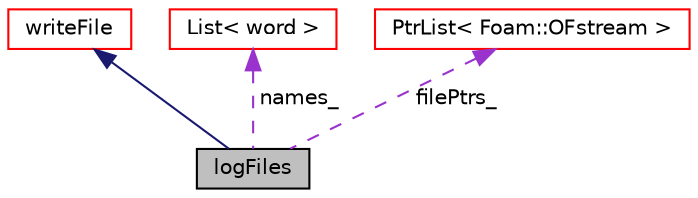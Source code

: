 digraph "logFiles"
{
  bgcolor="transparent";
  edge [fontname="Helvetica",fontsize="10",labelfontname="Helvetica",labelfontsize="10"];
  node [fontname="Helvetica",fontsize="10",shape=record];
  Node15 [label="logFiles",height=0.2,width=0.4,color="black", fillcolor="grey75", style="filled", fontcolor="black"];
  Node16 -> Node15 [dir="back",color="midnightblue",fontsize="10",style="solid",fontname="Helvetica"];
  Node16 [label="writeFile",height=0.2,width=0.4,color="red",URL="$a27245.html",tooltip="functionObject base class for writing single files "];
  Node29 -> Node15 [dir="back",color="darkorchid3",fontsize="10",style="dashed",label=" names_" ,fontname="Helvetica"];
  Node29 [label="List\< word \>",height=0.2,width=0.4,color="red",URL="$a26833.html"];
  Node33 -> Node15 [dir="back",color="darkorchid3",fontsize="10",style="dashed",label=" filePtrs_" ,fontname="Helvetica"];
  Node33 [label="PtrList\< Foam::OFstream \>",height=0.2,width=0.4,color="red",URL="$a27029.html"];
}

